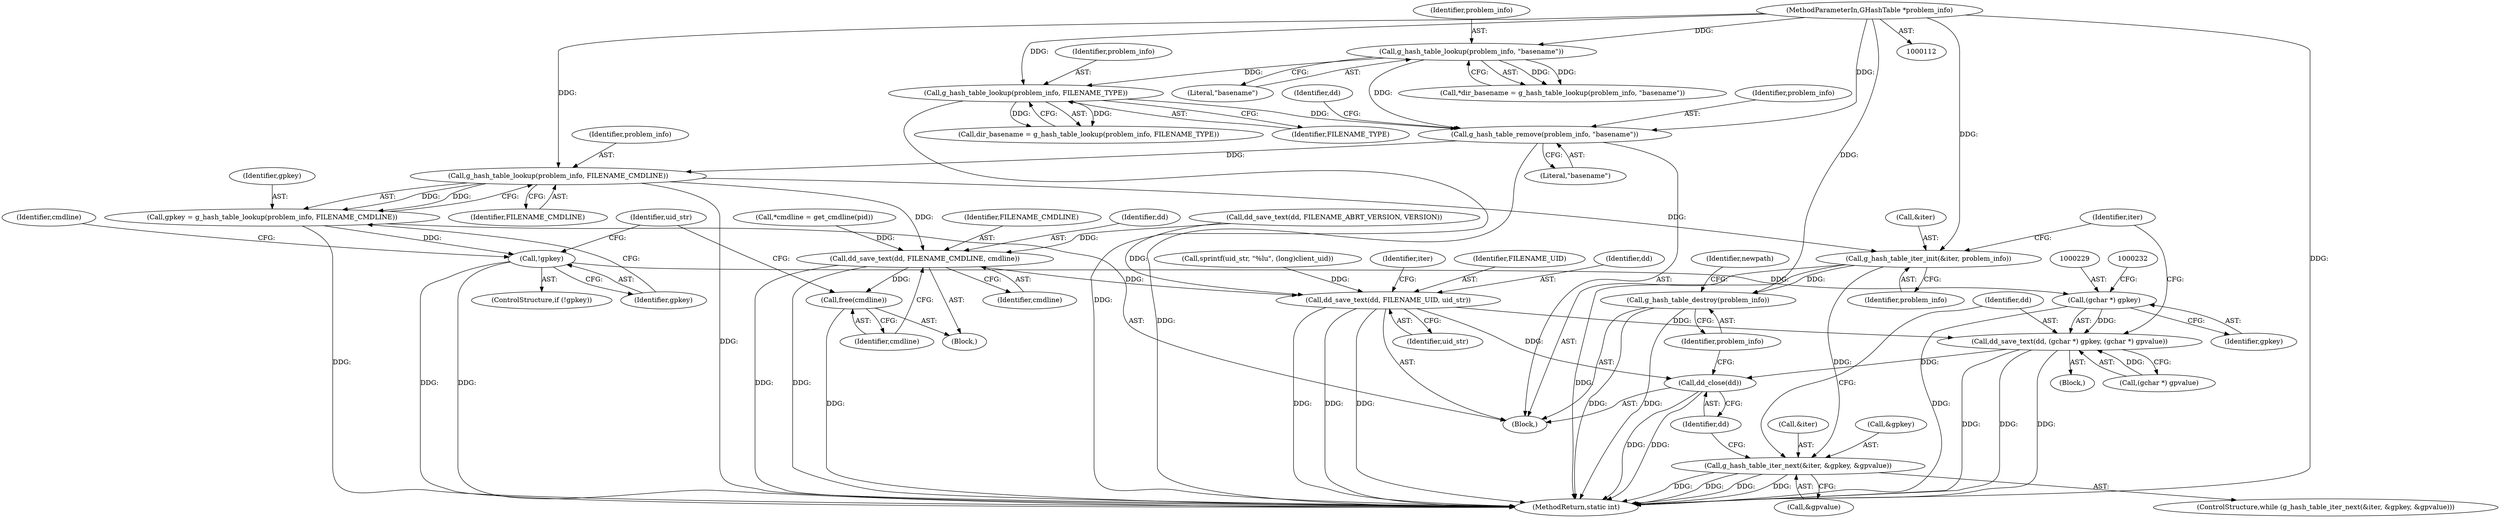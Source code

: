 digraph "0_abrt_8939398b82006ba1fec4ed491339fc075f43fc7c@API" {
"1000151" [label="(Call,g_hash_table_remove(problem_info, \"basename\"))"];
"1000138" [label="(Call,g_hash_table_lookup(problem_info, FILENAME_TYPE))"];
"1000130" [label="(Call,g_hash_table_lookup(problem_info, \"basename\"))"];
"1000113" [label="(MethodParameterIn,GHashTable *problem_info)"];
"1000179" [label="(Call,g_hash_table_lookup(problem_info, FILENAME_CMDLINE))"];
"1000177" [label="(Call,gpkey = g_hash_table_lookup(problem_info, FILENAME_CMDLINE))"];
"1000183" [label="(Call,!gpkey)"];
"1000228" [label="(Call,(gchar *) gpkey)"];
"1000226" [label="(Call,dd_save_text(dd, (gchar *) gpkey, (gchar *) gpvalue))"];
"1000234" [label="(Call,dd_close(dd))"];
"1000194" [label="(Call,dd_save_text(dd, FILENAME_CMDLINE, cmdline))"];
"1000198" [label="(Call,free(cmdline))"];
"1000207" [label="(Call,dd_save_text(dd, FILENAME_UID, uid_str))"];
"1000213" [label="(Call,g_hash_table_iter_init(&iter, problem_info))"];
"1000218" [label="(Call,g_hash_table_iter_next(&iter, &gpkey, &gpvalue))"];
"1000236" [label="(Call,g_hash_table_destroy(problem_info))"];
"1000136" [label="(Call,dir_basename = g_hash_table_lookup(problem_info, FILENAME_TYPE))"];
"1000231" [label="(Call,(gchar *) gpvalue)"];
"1000213" [label="(Call,g_hash_table_iter_init(&iter, problem_info))"];
"1000180" [label="(Identifier,problem_info)"];
"1000113" [label="(MethodParameterIn,GHashTable *problem_info)"];
"1000194" [label="(Call,dd_save_text(dd, FILENAME_CMDLINE, cmdline))"];
"1000153" [label="(Literal,\"basename\")"];
"1000226" [label="(Call,dd_save_text(dd, (gchar *) gpkey, (gchar *) gpvalue))"];
"1000227" [label="(Identifier,dd)"];
"1000181" [label="(Identifier,FILENAME_CMDLINE)"];
"1000177" [label="(Call,gpkey = g_hash_table_lookup(problem_info, FILENAME_CMDLINE))"];
"1000179" [label="(Call,g_hash_table_lookup(problem_info, FILENAME_CMDLINE))"];
"1000235" [label="(Identifier,dd)"];
"1000198" [label="(Call,free(cmdline))"];
"1000183" [label="(Call,!gpkey)"];
"1000214" [label="(Call,&iter)"];
"1000138" [label="(Call,g_hash_table_lookup(problem_info, FILENAME_TYPE))"];
"1000201" [label="(Call,sprintf(uid_str, \"%lu\", (long)client_uid))"];
"1000291" [label="(MethodReturn,static int)"];
"1000187" [label="(Call,*cmdline = get_cmdline(pid))"];
"1000240" [label="(Identifier,newpath)"];
"1000178" [label="(Identifier,gpkey)"];
"1000221" [label="(Call,&gpkey)"];
"1000215" [label="(Identifier,iter)"];
"1000151" [label="(Call,g_hash_table_remove(problem_info, \"basename\"))"];
"1000196" [label="(Identifier,FILENAME_CMDLINE)"];
"1000219" [label="(Call,&iter)"];
"1000237" [label="(Identifier,problem_info)"];
"1000131" [label="(Identifier,problem_info)"];
"1000139" [label="(Identifier,problem_info)"];
"1000128" [label="(Call,*dir_basename = g_hash_table_lookup(problem_info, \"basename\"))"];
"1000217" [label="(ControlStructure,while (g_hash_table_iter_next(&iter, &gpkey, &gpvalue)))"];
"1000236" [label="(Call,g_hash_table_destroy(problem_info))"];
"1000188" [label="(Identifier,cmdline)"];
"1000207" [label="(Call,dd_save_text(dd, FILENAME_UID, uid_str))"];
"1000202" [label="(Identifier,uid_str)"];
"1000220" [label="(Identifier,iter)"];
"1000209" [label="(Identifier,FILENAME_UID)"];
"1000140" [label="(Identifier,FILENAME_TYPE)"];
"1000218" [label="(Call,g_hash_table_iter_next(&iter, &gpkey, &gpvalue))"];
"1000197" [label="(Identifier,cmdline)"];
"1000193" [label="(Block,)"];
"1000199" [label="(Identifier,cmdline)"];
"1000210" [label="(Identifier,uid_str)"];
"1000182" [label="(ControlStructure,if (!gpkey))"];
"1000172" [label="(Call,dd_save_text(dd, FILENAME_ABRT_VERSION, VERSION))"];
"1000208" [label="(Identifier,dd)"];
"1000184" [label="(Identifier,gpkey)"];
"1000115" [label="(Block,)"];
"1000195" [label="(Identifier,dd)"];
"1000156" [label="(Identifier,dd)"];
"1000216" [label="(Identifier,problem_info)"];
"1000225" [label="(Block,)"];
"1000130" [label="(Call,g_hash_table_lookup(problem_info, \"basename\"))"];
"1000230" [label="(Identifier,gpkey)"];
"1000152" [label="(Identifier,problem_info)"];
"1000132" [label="(Literal,\"basename\")"];
"1000223" [label="(Call,&gpvalue)"];
"1000234" [label="(Call,dd_close(dd))"];
"1000228" [label="(Call,(gchar *) gpkey)"];
"1000151" -> "1000115"  [label="AST: "];
"1000151" -> "1000153"  [label="CFG: "];
"1000152" -> "1000151"  [label="AST: "];
"1000153" -> "1000151"  [label="AST: "];
"1000156" -> "1000151"  [label="CFG: "];
"1000151" -> "1000291"  [label="DDG: "];
"1000138" -> "1000151"  [label="DDG: "];
"1000130" -> "1000151"  [label="DDG: "];
"1000113" -> "1000151"  [label="DDG: "];
"1000151" -> "1000179"  [label="DDG: "];
"1000138" -> "1000136"  [label="AST: "];
"1000138" -> "1000140"  [label="CFG: "];
"1000139" -> "1000138"  [label="AST: "];
"1000140" -> "1000138"  [label="AST: "];
"1000136" -> "1000138"  [label="CFG: "];
"1000138" -> "1000291"  [label="DDG: "];
"1000138" -> "1000136"  [label="DDG: "];
"1000138" -> "1000136"  [label="DDG: "];
"1000130" -> "1000138"  [label="DDG: "];
"1000113" -> "1000138"  [label="DDG: "];
"1000130" -> "1000128"  [label="AST: "];
"1000130" -> "1000132"  [label="CFG: "];
"1000131" -> "1000130"  [label="AST: "];
"1000132" -> "1000130"  [label="AST: "];
"1000128" -> "1000130"  [label="CFG: "];
"1000130" -> "1000128"  [label="DDG: "];
"1000130" -> "1000128"  [label="DDG: "];
"1000113" -> "1000130"  [label="DDG: "];
"1000113" -> "1000112"  [label="AST: "];
"1000113" -> "1000291"  [label="DDG: "];
"1000113" -> "1000179"  [label="DDG: "];
"1000113" -> "1000213"  [label="DDG: "];
"1000113" -> "1000236"  [label="DDG: "];
"1000179" -> "1000177"  [label="AST: "];
"1000179" -> "1000181"  [label="CFG: "];
"1000180" -> "1000179"  [label="AST: "];
"1000181" -> "1000179"  [label="AST: "];
"1000177" -> "1000179"  [label="CFG: "];
"1000179" -> "1000291"  [label="DDG: "];
"1000179" -> "1000177"  [label="DDG: "];
"1000179" -> "1000177"  [label="DDG: "];
"1000179" -> "1000194"  [label="DDG: "];
"1000179" -> "1000213"  [label="DDG: "];
"1000177" -> "1000115"  [label="AST: "];
"1000178" -> "1000177"  [label="AST: "];
"1000184" -> "1000177"  [label="CFG: "];
"1000177" -> "1000291"  [label="DDG: "];
"1000177" -> "1000183"  [label="DDG: "];
"1000183" -> "1000182"  [label="AST: "];
"1000183" -> "1000184"  [label="CFG: "];
"1000184" -> "1000183"  [label="AST: "];
"1000188" -> "1000183"  [label="CFG: "];
"1000202" -> "1000183"  [label="CFG: "];
"1000183" -> "1000291"  [label="DDG: "];
"1000183" -> "1000291"  [label="DDG: "];
"1000183" -> "1000228"  [label="DDG: "];
"1000228" -> "1000226"  [label="AST: "];
"1000228" -> "1000230"  [label="CFG: "];
"1000229" -> "1000228"  [label="AST: "];
"1000230" -> "1000228"  [label="AST: "];
"1000232" -> "1000228"  [label="CFG: "];
"1000228" -> "1000291"  [label="DDG: "];
"1000228" -> "1000226"  [label="DDG: "];
"1000226" -> "1000225"  [label="AST: "];
"1000226" -> "1000231"  [label="CFG: "];
"1000227" -> "1000226"  [label="AST: "];
"1000231" -> "1000226"  [label="AST: "];
"1000220" -> "1000226"  [label="CFG: "];
"1000226" -> "1000291"  [label="DDG: "];
"1000226" -> "1000291"  [label="DDG: "];
"1000226" -> "1000291"  [label="DDG: "];
"1000207" -> "1000226"  [label="DDG: "];
"1000231" -> "1000226"  [label="DDG: "];
"1000226" -> "1000234"  [label="DDG: "];
"1000234" -> "1000115"  [label="AST: "];
"1000234" -> "1000235"  [label="CFG: "];
"1000235" -> "1000234"  [label="AST: "];
"1000237" -> "1000234"  [label="CFG: "];
"1000234" -> "1000291"  [label="DDG: "];
"1000234" -> "1000291"  [label="DDG: "];
"1000207" -> "1000234"  [label="DDG: "];
"1000194" -> "1000193"  [label="AST: "];
"1000194" -> "1000197"  [label="CFG: "];
"1000195" -> "1000194"  [label="AST: "];
"1000196" -> "1000194"  [label="AST: "];
"1000197" -> "1000194"  [label="AST: "];
"1000199" -> "1000194"  [label="CFG: "];
"1000194" -> "1000291"  [label="DDG: "];
"1000194" -> "1000291"  [label="DDG: "];
"1000172" -> "1000194"  [label="DDG: "];
"1000187" -> "1000194"  [label="DDG: "];
"1000194" -> "1000198"  [label="DDG: "];
"1000194" -> "1000207"  [label="DDG: "];
"1000198" -> "1000193"  [label="AST: "];
"1000198" -> "1000199"  [label="CFG: "];
"1000199" -> "1000198"  [label="AST: "];
"1000202" -> "1000198"  [label="CFG: "];
"1000198" -> "1000291"  [label="DDG: "];
"1000207" -> "1000115"  [label="AST: "];
"1000207" -> "1000210"  [label="CFG: "];
"1000208" -> "1000207"  [label="AST: "];
"1000209" -> "1000207"  [label="AST: "];
"1000210" -> "1000207"  [label="AST: "];
"1000215" -> "1000207"  [label="CFG: "];
"1000207" -> "1000291"  [label="DDG: "];
"1000207" -> "1000291"  [label="DDG: "];
"1000207" -> "1000291"  [label="DDG: "];
"1000172" -> "1000207"  [label="DDG: "];
"1000201" -> "1000207"  [label="DDG: "];
"1000213" -> "1000115"  [label="AST: "];
"1000213" -> "1000216"  [label="CFG: "];
"1000214" -> "1000213"  [label="AST: "];
"1000216" -> "1000213"  [label="AST: "];
"1000220" -> "1000213"  [label="CFG: "];
"1000213" -> "1000291"  [label="DDG: "];
"1000213" -> "1000218"  [label="DDG: "];
"1000213" -> "1000236"  [label="DDG: "];
"1000218" -> "1000217"  [label="AST: "];
"1000218" -> "1000223"  [label="CFG: "];
"1000219" -> "1000218"  [label="AST: "];
"1000221" -> "1000218"  [label="AST: "];
"1000223" -> "1000218"  [label="AST: "];
"1000227" -> "1000218"  [label="CFG: "];
"1000235" -> "1000218"  [label="CFG: "];
"1000218" -> "1000291"  [label="DDG: "];
"1000218" -> "1000291"  [label="DDG: "];
"1000218" -> "1000291"  [label="DDG: "];
"1000218" -> "1000291"  [label="DDG: "];
"1000236" -> "1000115"  [label="AST: "];
"1000236" -> "1000237"  [label="CFG: "];
"1000237" -> "1000236"  [label="AST: "];
"1000240" -> "1000236"  [label="CFG: "];
"1000236" -> "1000291"  [label="DDG: "];
"1000236" -> "1000291"  [label="DDG: "];
}
